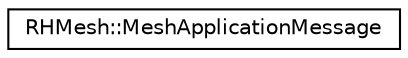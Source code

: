 digraph "Graphical Class Hierarchy"
{
 // LATEX_PDF_SIZE
  edge [fontname="Helvetica",fontsize="10",labelfontname="Helvetica",labelfontsize="10"];
  node [fontname="Helvetica",fontsize="10",shape=record];
  rankdir="LR";
  Node0 [label="RHMesh::MeshApplicationMessage",height=0.2,width=0.4,color="black", fillcolor="white", style="filled",URL="$struct_r_h_mesh_1_1_mesh_application_message.html",tooltip="Signals an application layer message for the caller of RHMesh."];
}
